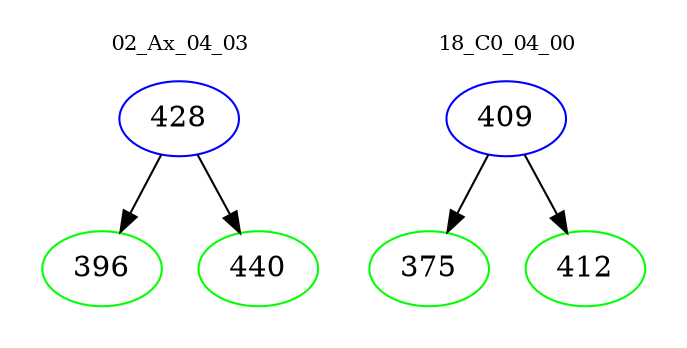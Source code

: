 digraph{
subgraph cluster_0 {
color = white
label = "02_Ax_04_03";
fontsize=10;
T0_428 [label="428", color="blue"]
T0_428 -> T0_396 [color="black"]
T0_396 [label="396", color="green"]
T0_428 -> T0_440 [color="black"]
T0_440 [label="440", color="green"]
}
subgraph cluster_1 {
color = white
label = "18_C0_04_00";
fontsize=10;
T1_409 [label="409", color="blue"]
T1_409 -> T1_375 [color="black"]
T1_375 [label="375", color="green"]
T1_409 -> T1_412 [color="black"]
T1_412 [label="412", color="green"]
}
}
